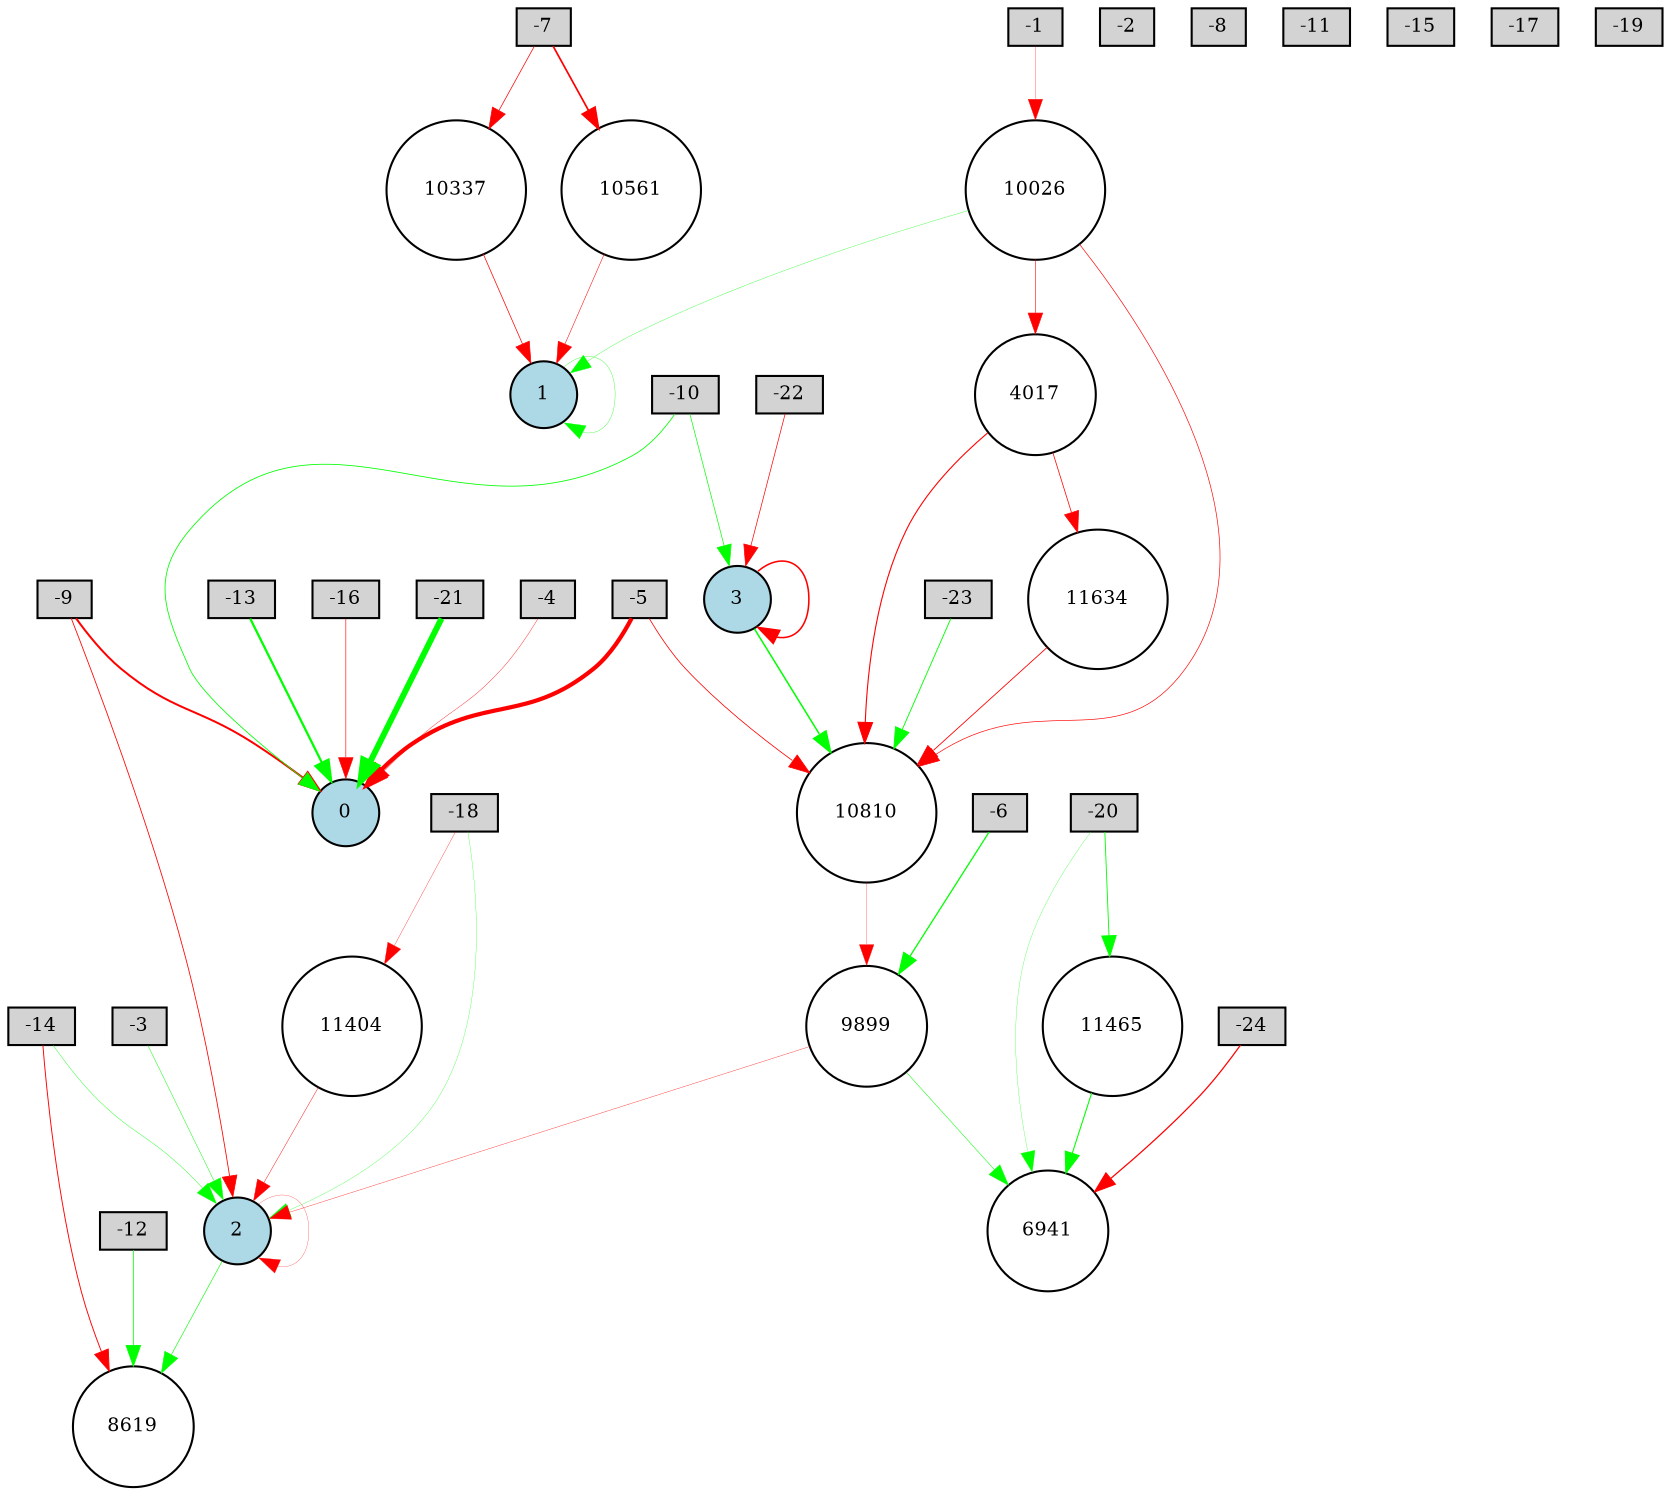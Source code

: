 digraph {
	node [fontsize=9 height=0.2 shape=circle width=0.2]
	-1 [fillcolor=lightgray shape=box style=filled]
	-2 [fillcolor=lightgray shape=box style=filled]
	-3 [fillcolor=lightgray shape=box style=filled]
	-4 [fillcolor=lightgray shape=box style=filled]
	-5 [fillcolor=lightgray shape=box style=filled]
	-6 [fillcolor=lightgray shape=box style=filled]
	-7 [fillcolor=lightgray shape=box style=filled]
	-8 [fillcolor=lightgray shape=box style=filled]
	-9 [fillcolor=lightgray shape=box style=filled]
	-10 [fillcolor=lightgray shape=box style=filled]
	-11 [fillcolor=lightgray shape=box style=filled]
	-12 [fillcolor=lightgray shape=box style=filled]
	-13 [fillcolor=lightgray shape=box style=filled]
	-14 [fillcolor=lightgray shape=box style=filled]
	-15 [fillcolor=lightgray shape=box style=filled]
	-16 [fillcolor=lightgray shape=box style=filled]
	-17 [fillcolor=lightgray shape=box style=filled]
	-18 [fillcolor=lightgray shape=box style=filled]
	-19 [fillcolor=lightgray shape=box style=filled]
	-20 [fillcolor=lightgray shape=box style=filled]
	-21 [fillcolor=lightgray shape=box style=filled]
	-22 [fillcolor=lightgray shape=box style=filled]
	-23 [fillcolor=lightgray shape=box style=filled]
	-24 [fillcolor=lightgray shape=box style=filled]
	0 [fillcolor=lightblue style=filled]
	1 [fillcolor=lightblue style=filled]
	2 [fillcolor=lightblue style=filled]
	3 [fillcolor=lightblue style=filled]
	10337 [fillcolor=white style=filled]
	10561 [fillcolor=white style=filled]
	11465 [fillcolor=white style=filled]
	10026 [fillcolor=white style=filled]
	9899 [fillcolor=white style=filled]
	11404 [fillcolor=white style=filled]
	8619 [fillcolor=white style=filled]
	4017 [fillcolor=white style=filled]
	11634 [fillcolor=white style=filled]
	10810 [fillcolor=white style=filled]
	6941 [fillcolor=white style=filled]
	-5 -> 10810 [color=red penwidth=0.37808806788102334 style=solid]
	10026 -> 4017 [color=red penwidth=0.27834791332496345 style=solid]
	-9 -> 2 [color=red penwidth=0.399826995590845 style=solid]
	9899 -> 6941 [color=green penwidth=0.24861605342237406 style=solid]
	-6 -> 9899 [color=green penwidth=0.6123644811806607 style=solid]
	-12 -> 8619 [color=green penwidth=0.3757897156923875 style=solid]
	10026 -> 10810 [color=red penwidth=0.3182342109045222 style=solid]
	-9 -> 0 [color=red penwidth=0.9571573024272816 style=solid]
	10337 -> 1 [color=red penwidth=0.34981386769238 style=solid]
	-10 -> 3 [color=green penwidth=0.32765921024174105 style=solid]
	11404 -> 2 [color=red penwidth=0.20841136018027917 style=solid]
	3 -> 3 [color=red penwidth=0.750529651358016 style=solid]
	-14 -> 2 [color=green penwidth=0.1870887914054442 style=solid]
	9899 -> 2 [color=red penwidth=0.16635156033175724 style=solid]
	4017 -> 10810 [color=red penwidth=0.5254467975447861 style=solid]
	-10 -> 0 [color=green penwidth=0.395426824313014 style=solid]
	-21 -> 0 [color=green penwidth=2.8505675337797016 style=solid]
	-16 -> 0 [color=red penwidth=0.29888812361337297 style=solid]
	-3 -> 2 [color=green penwidth=0.22437933040097974 style=solid]
	-7 -> 10561 [color=red penwidth=0.8239893120935391 style=solid]
	2 -> 2 [color=red penwidth=0.12093759422501832 style=solid]
	-20 -> 6941 [color=green penwidth=0.12645023004981965 style=solid]
	3 -> 10810 [color=green penwidth=0.7244222435325149 style=solid]
	-18 -> 2 [color=green penwidth=0.13348854114526174 style=solid]
	-20 -> 11465 [color=green penwidth=0.41943062253206487 style=solid]
	1 -> 1 [color=green penwidth=0.15670616738613105 style=solid]
	-23 -> 10810 [color=green penwidth=0.42954062727877584 style=solid]
	2 -> 8619 [color=green penwidth=0.29524751920392023 style=solid]
	11465 -> 6941 [color=green penwidth=0.5116203954364421 style=solid]
	-1 -> 10026 [color=red penwidth=0.13742477508596226 style=solid]
	10810 -> 9899 [color=red penwidth=0.13165647398848482 style=solid]
	-7 -> 10337 [color=red penwidth=0.34993304472786624 style=solid]
	-4 -> 0 [color=red penwidth=0.1814067749012241 style=solid]
	11634 -> 10810 [color=red penwidth=0.4085825311977046 style=solid]
	4017 -> 11634 [color=red penwidth=0.36051547898750247 style=solid]
	-5 -> 0 [color=red penwidth=2.0229031260437345 style=solid]
	-18 -> 11404 [color=red penwidth=0.1518195483369237 style=solid]
	-14 -> 8619 [color=red penwidth=0.4485004813957624 style=solid]
	10026 -> 1 [color=green penwidth=0.15419618059287393 style=solid]
	-13 -> 0 [color=green penwidth=1.0786719698602165 style=solid]
	-24 -> 6941 [color=red penwidth=0.5944715844446583 style=solid]
	-22 -> 3 [color=red penwidth=0.3401038843420987 style=solid]
	10561 -> 1 [color=red penwidth=0.2513437650963307 style=solid]
}
